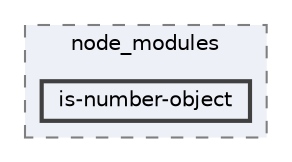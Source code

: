 digraph "pkiclassroomrescheduler/src/main/frontend/node_modules/is-number-object"
{
 // LATEX_PDF_SIZE
  bgcolor="transparent";
  edge [fontname=Helvetica,fontsize=10,labelfontname=Helvetica,labelfontsize=10];
  node [fontname=Helvetica,fontsize=10,shape=box,height=0.2,width=0.4];
  compound=true
  subgraph clusterdir_72953eda66ccb3a2722c28e1c3e6c23b {
    graph [ bgcolor="#edf0f7", pencolor="grey50", label="node_modules", fontname=Helvetica,fontsize=10 style="filled,dashed", URL="dir_72953eda66ccb3a2722c28e1c3e6c23b.html",tooltip=""]
  dir_eaa42cab566f195cbadfaaec37f36e32 [label="is-number-object", fillcolor="#edf0f7", color="grey25", style="filled,bold", URL="dir_eaa42cab566f195cbadfaaec37f36e32.html",tooltip=""];
  }
}
